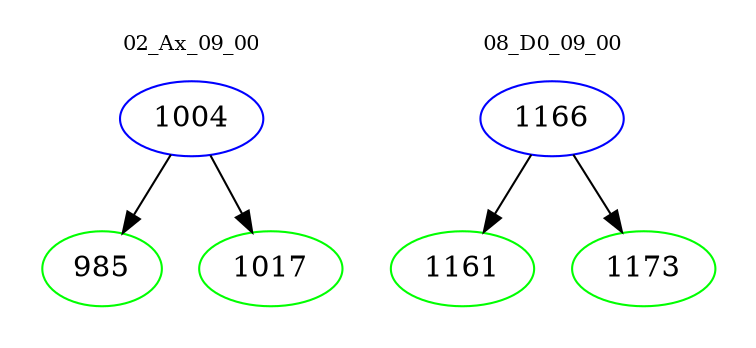 digraph{
subgraph cluster_0 {
color = white
label = "02_Ax_09_00";
fontsize=10;
T0_1004 [label="1004", color="blue"]
T0_1004 -> T0_985 [color="black"]
T0_985 [label="985", color="green"]
T0_1004 -> T0_1017 [color="black"]
T0_1017 [label="1017", color="green"]
}
subgraph cluster_1 {
color = white
label = "08_D0_09_00";
fontsize=10;
T1_1166 [label="1166", color="blue"]
T1_1166 -> T1_1161 [color="black"]
T1_1161 [label="1161", color="green"]
T1_1166 -> T1_1173 [color="black"]
T1_1173 [label="1173", color="green"]
}
}
